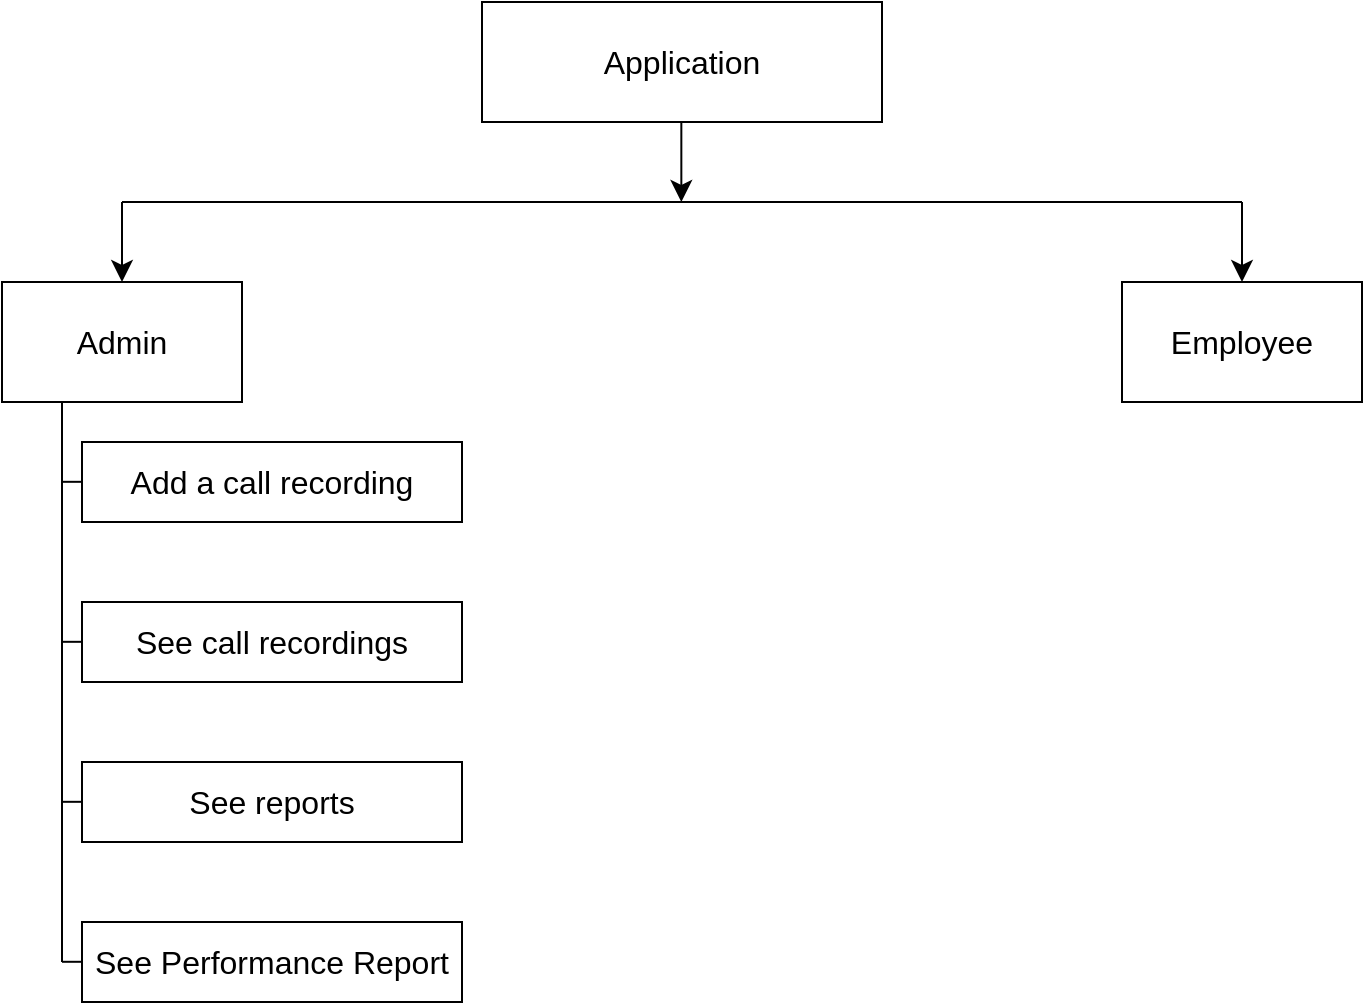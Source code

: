 <mxfile version="22.1.16" type="github" pages="2">
  <diagram name="Admin" id="WHFBEg7C8Dunrm3QQhxp">
    <mxGraphModel dx="844" dy="477" grid="1" gridSize="10" guides="1" tooltips="1" connect="1" arrows="1" fold="1" page="1" pageScale="1" pageWidth="980" pageHeight="1390" math="0" shadow="0">
      <root>
        <mxCell id="0" />
        <mxCell id="1" parent="0" />
        <mxCell id="L6tvad5RP62-G4x3OKSz-1" value="Application" style="rounded=0;whiteSpace=wrap;html=1;fontSize=16;" vertex="1" parent="1">
          <mxGeometry x="400" y="60" width="200" height="60" as="geometry" />
        </mxCell>
        <mxCell id="L6tvad5RP62-G4x3OKSz-3" value="Admin" style="rounded=0;whiteSpace=wrap;html=1;fontSize=16;" vertex="1" parent="1">
          <mxGeometry x="160" y="200" width="120" height="60" as="geometry" />
        </mxCell>
        <mxCell id="L6tvad5RP62-G4x3OKSz-4" value="" style="endArrow=none;html=1;rounded=0;fontSize=12;startSize=8;endSize=8;curved=1;" edge="1" parent="1">
          <mxGeometry width="50" height="50" relative="1" as="geometry">
            <mxPoint x="220" y="160" as="sourcePoint" />
            <mxPoint x="780" y="160" as="targetPoint" />
          </mxGeometry>
        </mxCell>
        <mxCell id="L6tvad5RP62-G4x3OKSz-5" value="" style="endArrow=classic;html=1;rounded=0;fontSize=12;startSize=8;endSize=8;curved=1;entryX=0.5;entryY=0;entryDx=0;entryDy=0;" edge="1" parent="1" target="L6tvad5RP62-G4x3OKSz-3">
          <mxGeometry width="50" height="50" relative="1" as="geometry">
            <mxPoint x="220" y="160.031" as="sourcePoint" />
            <mxPoint x="180" y="140" as="targetPoint" />
          </mxGeometry>
        </mxCell>
        <mxCell id="L6tvad5RP62-G4x3OKSz-6" value="Employee" style="rounded=0;whiteSpace=wrap;html=1;fontSize=16;" vertex="1" parent="1">
          <mxGeometry x="720" y="200" width="120" height="60" as="geometry" />
        </mxCell>
        <mxCell id="L6tvad5RP62-G4x3OKSz-7" value="" style="endArrow=classic;html=1;rounded=0;fontSize=12;startSize=8;endSize=8;curved=1;entryX=0.5;entryY=0;entryDx=0;entryDy=0;" edge="1" parent="1" target="L6tvad5RP62-G4x3OKSz-6">
          <mxGeometry width="50" height="50" relative="1" as="geometry">
            <mxPoint x="780" y="160.031" as="sourcePoint" />
            <mxPoint x="740" y="140" as="targetPoint" />
          </mxGeometry>
        </mxCell>
        <mxCell id="L6tvad5RP62-G4x3OKSz-8" value="" style="endArrow=classic;html=1;rounded=0;fontSize=12;startSize=8;endSize=8;curved=1;entryX=0.5;entryY=0;entryDx=0;entryDy=0;" edge="1" parent="1">
          <mxGeometry width="50" height="50" relative="1" as="geometry">
            <mxPoint x="499.67" y="120.001" as="sourcePoint" />
            <mxPoint x="499.67" y="159.97" as="targetPoint" />
          </mxGeometry>
        </mxCell>
        <mxCell id="L6tvad5RP62-G4x3OKSz-10" value="Add a call recording" style="rounded=0;whiteSpace=wrap;html=1;fontSize=16;" vertex="1" parent="1">
          <mxGeometry x="200" y="280" width="190" height="40" as="geometry" />
        </mxCell>
        <mxCell id="L6tvad5RP62-G4x3OKSz-11" value="See call recordings" style="rounded=0;whiteSpace=wrap;html=1;fontSize=16;" vertex="1" parent="1">
          <mxGeometry x="200" y="360" width="190" height="40" as="geometry" />
        </mxCell>
        <mxCell id="L6tvad5RP62-G4x3OKSz-12" value="See reports" style="rounded=0;whiteSpace=wrap;html=1;fontSize=16;" vertex="1" parent="1">
          <mxGeometry x="200" y="440" width="190" height="40" as="geometry" />
        </mxCell>
        <mxCell id="L6tvad5RP62-G4x3OKSz-13" value="See Performance Report" style="rounded=0;whiteSpace=wrap;html=1;fontSize=16;" vertex="1" parent="1">
          <mxGeometry x="200" y="520" width="190" height="40" as="geometry" />
        </mxCell>
        <mxCell id="L6tvad5RP62-G4x3OKSz-14" value="" style="endArrow=none;html=1;rounded=0;fontSize=12;startSize=8;endSize=8;curved=1;entryX=0.25;entryY=1;entryDx=0;entryDy=0;" edge="1" parent="1" target="L6tvad5RP62-G4x3OKSz-3">
          <mxGeometry width="50" height="50" relative="1" as="geometry">
            <mxPoint x="190" y="540" as="sourcePoint" />
            <mxPoint x="260" y="380" as="targetPoint" />
          </mxGeometry>
        </mxCell>
        <mxCell id="L6tvad5RP62-G4x3OKSz-15" value="" style="endArrow=none;html=1;rounded=0;fontSize=12;startSize=8;endSize=8;curved=1;entryX=0;entryY=0.75;entryDx=0;entryDy=0;" edge="1" parent="1">
          <mxGeometry width="50" height="50" relative="1" as="geometry">
            <mxPoint x="190" y="539.9" as="sourcePoint" />
            <mxPoint x="200" y="539.9" as="targetPoint" />
            <Array as="points">
              <mxPoint x="190" y="539.9" />
            </Array>
          </mxGeometry>
        </mxCell>
        <mxCell id="L6tvad5RP62-G4x3OKSz-16" value="" style="endArrow=none;html=1;rounded=0;fontSize=12;startSize=8;endSize=8;curved=1;entryX=0;entryY=0.75;entryDx=0;entryDy=0;" edge="1" parent="1">
          <mxGeometry width="50" height="50" relative="1" as="geometry">
            <mxPoint x="190" y="459.91" as="sourcePoint" />
            <mxPoint x="200" y="459.91" as="targetPoint" />
          </mxGeometry>
        </mxCell>
        <mxCell id="L6tvad5RP62-G4x3OKSz-17" value="" style="endArrow=none;html=1;rounded=0;fontSize=12;startSize=8;endSize=8;curved=1;entryX=0;entryY=0.75;entryDx=0;entryDy=0;" edge="1" parent="1">
          <mxGeometry width="50" height="50" relative="1" as="geometry">
            <mxPoint x="190" y="379.91" as="sourcePoint" />
            <mxPoint x="200" y="379.91" as="targetPoint" />
          </mxGeometry>
        </mxCell>
        <mxCell id="L6tvad5RP62-G4x3OKSz-18" value="" style="endArrow=none;html=1;rounded=0;fontSize=12;startSize=8;endSize=8;curved=1;entryX=0;entryY=0.75;entryDx=0;entryDy=0;" edge="1" parent="1">
          <mxGeometry width="50" height="50" relative="1" as="geometry">
            <mxPoint x="190" y="299.91" as="sourcePoint" />
            <mxPoint x="200" y="299.91" as="targetPoint" />
          </mxGeometry>
        </mxCell>
      </root>
    </mxGraphModel>
  </diagram>
  <diagram id="f3Uhx90k8JzyW5ckg5zi" name="Employee">
    <mxGraphModel dx="2206" dy="1248" grid="1" gridSize="10" guides="1" tooltips="1" connect="1" arrows="1" fold="1" page="1" pageScale="1" pageWidth="980" pageHeight="1390" math="0" shadow="0">
      <root>
        <mxCell id="0" />
        <mxCell id="1" parent="0" />
      </root>
    </mxGraphModel>
  </diagram>
</mxfile>
